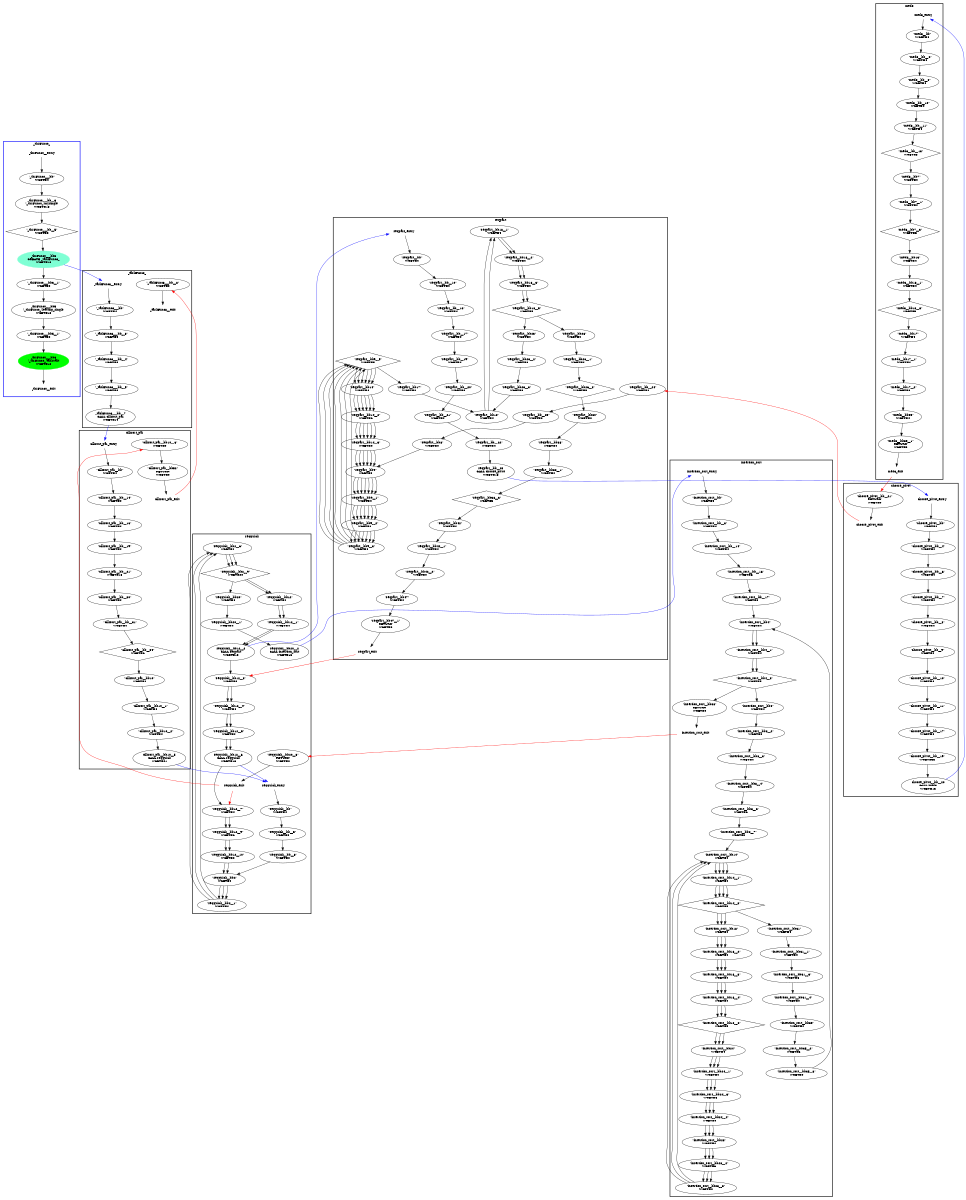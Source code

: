 digraph "CFG" {
fontsize=10;
orientation="portrait";
rankdir="TB";
size="10,8";
insertion_sort__bb4 [fontsize=10, label="\"insertion_sort__bb4\"\nWCET=4", width="0.01"];
insertion_sort_exit [color="white", fontsize=10, label="insertion_sort_exit", width="0.01"];
insertion_sort__bb__17 [fontsize=10, label="\"insertion_sort__bb__17\"\nWCET=0", width="0.01"];
insertion_sort__bb14 [fontsize=10, label="\"insertion_sort__bb14\"\nWCET=4", width="0.01"];
insertion_sort__bb [fontsize=10, label="\"insertion_sort__bb\"\nWCET=4", width="0.01"];
insertion_sort__bb14__3 [fontsize=10, label="\"insertion_sort__bb14__3\"\nWCET=5", shape=diamond, width="0.01"];
insertion_sort__bb31__1 [fontsize=10, label="\"insertion_sort__bb31__1\"\nWCET=4", width="0.01"];
insertion_sort__bb8__4 [fontsize=10, label="\"insertion_sort__bb8__4\"\nWCET=4", width="0.01"];
insertion_sort__bb31__3 [fontsize=10, label="\"insertion_sort__bb31__3\"\nWCET=6", width="0.01"];
insertion_sort_entry [color="white", fontsize=10, height="0.01", label="insertion_sort_entry", width="0.01"];
insertion_sort__bb28__3 [fontsize=10, label="\"insertion_sort__bb28__3\"\nWCET=0", width="0.01"];
insertion_sort__bb8__6 [fontsize=10, label="\"insertion_sort__bb8__6\"\nWCET=6", width="0.01"];
insertion_sort__bb8__2 [fontsize=10, label="\"insertion_sort__bb8__2\"\nWCET=4", width="0.01"];
insertion_sort__bb24__1 [fontsize=10, label="\"insertion_sort__bb24__1\"\nWCET=4", width="0.01"];
insertion_sort__bb24__3 [fontsize=10, label="\"insertion_sort__bb24__3\"\nWCET=6", width="0.01"];
insertion_sort__bb4__1 [fontsize=10, label="\"insertion_sort__bb4__1\"\nWCET=4", width="0.01"];
insertion_sort__bb18 [fontsize=10, label="\"insertion_sort__bb18\"\nWCET=4", width="0.01"];
insertion_sort__bb18__3 [fontsize=10, label="\"insertion_sort__bb18__3\"\nWCET=4", width="0.01"];
insertion_sort__bb28 [fontsize=10, label="\"insertion_sort__bb28\"\nWCET=4", width="0.01"];
insertion_sort__bb35 [fontsize=10, label="\"insertion_sort__bb35\"\nWCET=4", width="0.01"];
insertion_sort__bb8 [fontsize=10, label="\"insertion_sort__bb8\"\nWCET=4", width="0.01"];
insertion_sort__bb__8 [fontsize=10, label="\"insertion_sort__bb__8\"\nWCET=4", width="0.01"];
insertion_sort__bb31 [fontsize=10, label="\"insertion_sort__bb31\"\nWCET=4", width="0.01"];
insertion_sort__bb31__4 [fontsize=10, label="\"insertion_sort__bb31__4\"\nWCET=0", width="0.01"];
insertion_sort__bb24__4 [fontsize=10, label="\"insertion_sort__bb24__4\"\nWCET=0", width="0.01"];
insertion_sort__bb38 [fontsize=10, label="\"insertion_sort__bb38\"\nRETURN\nWCET=0", width="0.01"];
insertion_sort__bb8__7 [fontsize=10, label="\"insertion_sort__bb8__7\"\nWCET=0", width="0.01"];
insertion_sort__bb28__2 [fontsize=10, label="\"insertion_sort__bb28__2\"\nWCET=6", width="0.01"];
insertion_sort__bb24 [fontsize=10, label="\"insertion_sort__bb24\"\nWCET=4", width="0.01"];
insertion_sort__bb18__2 [fontsize=10, label="\"insertion_sort__bb18__2\"\nWCET=4", width="0.01"];
insertion_sort__bb4__3 [fontsize=10, label="\"insertion_sort__bb4__3\"\nWCET=5", shape=diamond, width="0.01"];
insertion_sort__bb35__2 [fontsize=10, label="\"insertion_sort__bb35__2\"\nWCET=6", width="0.01"];
insertion_sort__bb35__3 [fontsize=10, label="\"insertion_sort__bb35__3\"\nWCET=0", width="0.01"];
insertion_sort__bb14__1 [fontsize=10, label="\"insertion_sort__bb14__1\"\nWCET=4", width="0.01"];
insertion_sort__bb__16 [fontsize=10, label="\"insertion_sort__bb__16\"\nWCET=6", width="0.01"];
insertion_sort__bb18__6 [fontsize=10, label="\"insertion_sort__bb18__6\"\nWCET=5", shape=diamond, width="0.01"];
insertion_sort__bb18__4 [fontsize=10, label="\"insertion_sort__bb18__4\"\nWCET=4", width="0.01"];
insertion_sort__bb__14 [fontsize=10, label="\"insertion_sort__bb__14\"\nWCET=4", width="0.01"];
insertion_sort__bb8__3 [fontsize=10, label="\"insertion_sort__bb8__3\"\nWCET=4", width="0.01"];
med3__bb35__1 [fontsize=10, label="\"med3__bb35__1\"\nRETURN\nWCET=0", width="0.01"];
med3__bb__10 [fontsize=10, label="\"med3__bb__10\"\nWCET=4", width="0.01"];
med3__bb [fontsize=10, label="\"med3__bb\"\nWCET=4", width="0.01"];
med3__bb13__3 [fontsize=10, label="\"med3__bb13__3\"\nWCET=5", shape=diamond, width="0.01"];
med3__bb17__1 [fontsize=10, label="\"med3__bb17__1\"\nWCET=4", width="0.01"];
med3_entry [color="white", fontsize=10, height="0.01", label="med3_entry", width="0.01"];
med3__bb__6 [fontsize=10, label="\"med3__bb__6\"\nWCET=4", width="0.01"];
med3__bb17 [fontsize=10, label="\"med3__bb17\"\nWCET=4", width="0.01"];
med3__bb7__1 [fontsize=10, label="\"med3__bb7__1\"\nWCET=4", width="0.01"];
med3__bb13__1 [fontsize=10, label="\"med3__bb13__1\"\nWCET=4", width="0.01"];
med3_exit [color="white", fontsize=10, label="med3_exit", width="0.01"];
med3__bb__8 [fontsize=10, label="\"med3__bb__8\"\nWCET=4", width="0.01"];
med3__bb7 [fontsize=10, label="\"med3__bb7\"\nWCET=4", width="0.01"];
med3__bb7__3 [fontsize=10, label="\"med3__bb7__3\"\nWCET=5", shape=diamond, width="0.01"];
med3__bb17__2 [fontsize=10, label="\"med3__bb17__2\"\nWCET=0", width="0.01"];
med3__bb__11 [fontsize=10, label="\"med3__bb__11\"\nWCET=4", width="0.01"];
med3__bb__13 [fontsize=10, label="\"med3__bb__13\"\nWCET=5", shape=diamond, width="0.01"];
med3__bb35 [fontsize=10, label="\"med3__bb35\"\nWCET=4", width="0.01"];
med3__bb13 [fontsize=10, label="\"med3__bb13\"\nWCET=4", width="0.01"];
cilksort_par__bb__30 [fontsize=10, label="\"cilksort_par__bb__30\"\nWCET=4", width="0.01"];
cilksort_par__bb__19 [fontsize=10, label="\"cilksort_par__bb__19\"\nWCET=4", width="0.01"];
cilksort_par__bb10 [fontsize=10, label="\"cilksort_par__bb10\"\nWCET=4", width="0.01"];
cilksort_par__bb__16 [fontsize=10, label="\"cilksort_par__bb__16\"\nWCET=4", width="0.01"];
cilksort_par__bb10__1 [fontsize=10, label="\"cilksort_par__bb10__1\"\nWCET=4", width="0.01"];
cilksort_par__bb10__2 [fontsize=10, label="\"cilksort_par__bb10__2\"\nWCET=4", width="0.01"];
cilksort_par__bb10__6 [fontsize=10, label="\"cilksort_par__bb10__6\"\nWCET=0", width="0.01"];
cilksort_par__bb52 [fontsize=10, label="\"cilksort_par__bb52\"\nRETURN\nWCET=0", width="0.01"];
cilksort_par__bb10__5 [fontsize=10, label="cilksort_par__bb10__5\nCALL seqquick\nWCET=21", width="0.01"];
cilksort_par_exit [color="white", fontsize=10, label="cilksort_par_exit", width="0.01"];
cilksort_par__bb__14 [fontsize=10, label="\"cilksort_par__bb__14\"\nWCET=4", width="0.01"];
cilksort_par__bb__21 [fontsize=10, label="\"cilksort_par__bb__21\"\nWCET=16", width="0.01"];
cilksort_par__bb__34 [fontsize=10, label="\"cilksort_par__bb__34\"\nWCET=6", shape=diamond, width="0.01"];
cilksort_par_entry [color="white", fontsize=10, height="0.01", label="cilksort_par_entry", width="0.01"];
cilksort_par__bb [fontsize=10, label="\"cilksort_par__bb\"\nWCET=4", width="0.01"];
cilksort_par__bb__31 [fontsize=10, label="\"cilksort_par__bb__31\"\nWCET=4", width="0.01"];
_thrFunc0___bb3__1 [fontsize=10, label="\"_thrFunc0___bb3__1\"\nWCET=0", width="0.01"];
_thrFunc0___bb5 [fontsize=10, label="_thrFunc0___bb5\n(_thrFunc0_)leaving_single\nWCET=13", width="0.01"];
_thrFunc0__entry [color="white", fontsize=10, height="0.01", label="_thrFunc0__entry", width="0.01"];
_thrFunc0___bb6 [color=green, fontsize=10, label="_thrFunc0___bb6\n(_thrFunc0_)taskwait\nWCET=13", style=filled, width="0.01"];
_thrFunc0___bb5__1 [fontsize=10, label="\"_thrFunc0___bb5__1\"\nWCET=0", width="0.01"];
_thrFunc0___bb [fontsize=10, label="\"_thrFunc0___bb\"\nWCET=4", width="0.01"];
_thrFunc0___bb__3 [fontsize=10, label="_thrFunc0___bb__3\n(_thrFunc0_)mysingle\nWCET=13", width="0.01"];
_thrFunc0___bb__5 [fontsize=10, label="\"_thrFunc0___bb__5\"\nWCET=5", shape=diamond, width="0.01"];
_thrFunc0___bb3 [color=aquamarine, fontsize=10, label="_thrFunc0___bb3\nCREATE _taskFunc8_\nWCET=13", style=filled, width="0.01"];
_thrFunc0__exit [color="white", fontsize=10, label="_thrFunc0__exit", width="0.01"];
seqquick__bb2__6 [fontsize=10, label="\"seqquick__bb2__6\"\nWCET=4", width="0.01"];
seqquick__bb12__1 [fontsize=10, label="\"seqquick__bb12__1\"\nWCET=4", width="0.01"];
seqquick__bb12__6 [fontsize=10, label="seqquick__bb12__6\nCALL seqquick\nWCET=13", width="0.01"];
seqquick__bb [fontsize=10, label="\"seqquick__bb\"\nWCET=4", width="0.01"];
seqquick__bb__8 [fontsize=10, label="\"seqquick__bb__8\"\nWCET=0", width="0.01"];
seqquick__bb2__1 [fontsize=10, label="\"seqquick__bb2__1\"\nWCET=4", width="0.01"];
seqquick__bb20 [fontsize=10, label="\"seqquick__bb20\"\nWCET=4", width="0.01"];
seqquick__bb12__4 [fontsize=10, label="\"seqquick__bb12__4\"\nWCET=4", width="0.01"];
seqquick_entry [color="white", fontsize=10, height="0.01", label="seqquick_entry", width="0.01"];
seqquick__bb12__3 [fontsize=10, label="\"seqquick__bb12__3\"\nWCET=4", width="0.01"];
seqquick__bb12__5 [fontsize=10, label="\"seqquick__bb12__5\"\nWCET=4", width="0.01"];
seqquick__bb20__2 [fontsize=10, label="seqquick__bb20__2\nCALL insertion_sort\nWCET=13", width="0.01"];
seqquick__bb20__3 [fontsize=10, label="\"seqquick__bb20__3\"\nRETURN\nWCET=0", width="0.01"];
seqquick__bb12__7 [fontsize=10, label="\"seqquick__bb12__7\"\nWCET=4", width="0.01"];
seqquick__bb2__9 [fontsize=10, label="\"seqquick__bb2__9\"\nWCET=20", shape=diamond, width="0.01"];
seqquick__bb20__1 [fontsize=10, label="\"seqquick__bb20__1\"\nWCET=4", width="0.01"];
seqquick__bb12__10 [fontsize=10, label="\"seqquick__bb12__10\"\nWCET=0", width="0.01"];
seqquick__bb2 [fontsize=10, label="\"seqquick__bb2\"\nWCET=4", width="0.01"];
seqquick__bb12__9 [fontsize=10, label="\"seqquick__bb12__9\"\nWCET=6", width="0.01"];
seqquick_exit [color="white", fontsize=10, label="seqquick_exit", width="0.01"];
seqquick__bb__5 [fontsize=10, label="\"seqquick__bb__5\"\nWCET=4", width="0.01"];
seqquick__bb12__2 [fontsize=10, label="seqquick__bb12__2\nCALL seqpart\nWCET=13", width="0.01"];
seqquick__bb12 [fontsize=10, label="\"seqquick__bb12\"\nWCET=4", width="0.01"];
_taskFunc8___bb__7 [fontsize=10, label="_taskFunc8___bb__7\nCALL cilksort_par\nWCET=14", width="0.01"];
_taskFunc8__exit [color="white", fontsize=10, label="_taskFunc8__exit", width="0.01"];
_taskFunc8___bb__5 [fontsize=10, label="\"_taskFunc8___bb__5\"\nWCET=4", width="0.01"];
_taskFunc8___bb__3 [fontsize=10, label="\"_taskFunc8___bb__3\"\nWCET=4", width="0.01"];
_taskFunc8__entry [color="white", fontsize=10, height="0.01", label="_taskFunc8__entry", width="0.01"];
_taskFunc8___bb__4 [fontsize=10, label="\"_taskFunc8___bb__4\"\nWCET=4", width="0.01"];
_taskFunc8___bb [fontsize=10, label="\"_taskFunc8___bb\"\nWCET=4", width="0.01"];
_taskFunc8___bb__8 [fontsize=10, label="\"_taskFunc8___bb__8\"\nWCET=0", width="0.01"];
seqpart__bb18__1 [fontsize=10, label="\"seqpart__bb18__1\"\nWCET=4", width="0.01"];
seqpart__bb18 [fontsize=10, label="\"seqpart__bb18\"\nWCET=4", width="0.01"];
seqpart__bb__19 [fontsize=10, label="\"seqpart__bb__19\"\nWCET=4", width="0.01"];
seqpart__bb23 [fontsize=10, label="\"seqpart__bb23\"\nWCET=4", width="0.01"];
seqpart__bb__24 [fontsize=10, label="\"seqpart__bb__24\"\nWCET=4", width="0.01"];
seqpart__bb9 [fontsize=10, label="\"seqpart__bb9\"\nWCET=4", width="0.01"];
seqpart__bb30 [fontsize=10, label="\"seqpart__bb30\"\nWCET=0", width="0.01"];
seqpart__bb18__2 [fontsize=10, label="\"seqpart__bb18__2\"\nWCET=4", width="0.01"];
seqpart__bb23__2 [fontsize=10, label="\"seqpart__bb23__2\"\nWCET=6", width="0.01"];
seqpart__bb14__3 [fontsize=10, label="\"seqpart__bb14__3\"\nWCET=0", width="0.01"];
seqpart__bb47__1 [fontsize=10, label="\"seqpart__bb47__1\"\nRETURN\nWCET=0", width="0.01"];
seqpart__bb__22 [fontsize=10, label="\"seqpart__bb__22\"\nWCET=4", width="0.01"];
seqpart__bb17 [fontsize=10, label="\"seqpart__bb17\"\nWCET=0", width="0.01"];
seqpart__bb42__2 [fontsize=10, label="\"seqpart__bb42__2\"\nWCET=0", width="0.01"];
seqpart__bb42 [fontsize=10, label="\"seqpart__bb42\"\nWCET=4", width="0.01"];
seqpart__bb__10 [fontsize=10, label="\"seqpart__bb__10\"\nWCET=4", width="0.01"];
seqpart__bb9__3 [fontsize=10, label="\"seqpart__bb9__3\"\nWCET=4", width="0.01"];
seqpart__bb__16 [fontsize=10, label="\"seqpart__bb__16\"\nWCET=4", width="0.01"];
seqpart__bb8 [fontsize=10, label="\"seqpart__bb8\"\nWCET=0", width="0.01"];
seqpart__bb38__1 [fontsize=10, label="\"seqpart__bb38__1\"\nWCET=4", width="0.01"];
seqpart__bb26__3 [fontsize=10, label="\"seqpart__bb26__3\"\nWCET=5", shape=diamond, width="0.01"];
seqpart__bb38__3 [fontsize=10, label="\"seqpart__bb38__3\"\nWCET=5", shape=diamond, width="0.01"];
seqpart__bb26 [fontsize=10, label="\"seqpart__bb26\"\nWCET=4", width="0.01"];
seqpart__bb18__5 [fontsize=10, label="\"seqpart__bb18__5\"\nWCET=5", shape=diamond, width="0.01"];
seqpart__bb18__3 [fontsize=10, label="\"seqpart__bb18__3\"\nWCET=4", width="0.01"];
seqpart__bb9__1 [fontsize=10, label="\"seqpart__bb9__1\"\nWCET=4", width="0.01"];
seqpart__bb__21 [fontsize=10, label="\"seqpart__bb__21\"\nWCET=4", width="0.01"];
seqpart__bb__23 [fontsize=10, label="seqpart__bb__23\nCALL choose_pivot\nWCET=13", width="0.01"];
seqpart__bb47 [fontsize=10, label="\"seqpart__bb47\"\nWCET=4", width="0.01"];
seqpart__bb14__2 [fontsize=10, label="\"seqpart__bb14__2\"\nWCET=6", width="0.01"];
seqpart_exit [color="white", fontsize=10, label="seqpart_exit", width="0.01"];
seqpart_entry [color="white", fontsize=10, height="0.01", label="seqpart_entry", width="0.01"];
seqpart__bb__25 [fontsize=10, label="\"seqpart__bb__25\"\nWCET=0", width="0.01"];
seqpart__bb23__3 [fontsize=10, label="\"seqpart__bb23__3\"\nWCET=0", width="0.01"];
seqpart__bb__20 [fontsize=10, label="\"seqpart__bb__20\"\nWCET=4", width="0.01"];
seqpart__bb9__2 [fontsize=10, label="\"seqpart__bb9__2\"\nWCET=4", width="0.01"];
seqpart__bb9__5 [fontsize=10, label="\"seqpart__bb9__5\"\nWCET=5", shape=diamond, width="0.01"];
seqpart__bb42__1 [fontsize=10, label="\"seqpart__bb42__1\"\nWCET=4", width="0.01"];
seqpart__bb38 [fontsize=10, label="\"seqpart__bb38\"\nWCET=4", width="0.01"];
seqpart__bb26__1 [fontsize=10, label="\"seqpart__bb26__1\"\nWCET=4", width="0.01"];
seqpart__bb__17 [fontsize=10, label="\"seqpart__bb__17\"\nWCET=4", width="0.01"];
seqpart__bb [fontsize=10, label="\"seqpart__bb\"\nWCET=4", width="0.01"];
seqpart__bb14 [fontsize=10, label="\"seqpart__bb14\"\nWCET=4", width="0.01"];
choose_pivot_entry [color="white", fontsize=10, height="0.01", label="choose_pivot_entry", width="0.01"];
choose_pivot__bb__4 [fontsize=10, label="\"choose_pivot__bb__4\"\nWCET=4", width="0.01"];
choose_pivot__bb__8 [fontsize=10, label="\"choose_pivot__bb__8\"\nWCET=4", width="0.01"];
choose_pivot__bb__7 [fontsize=10, label="\"choose_pivot__bb__7\"\nWCET=4", width="0.01"];
choose_pivot__bb__11 [fontsize=10, label="\"choose_pivot__bb__11\"\nWCET=4", width="0.01"];
choose_pivot__bb__10 [fontsize=10, label="\"choose_pivot__bb__10\"\nWCET=4", width="0.01"];
choose_pivot__bb [fontsize=10, label="\"choose_pivot__bb\"\nWCET=4", width="0.01"];
choose_pivot__bb__21 [fontsize=10, label="\"choose_pivot__bb__21\"\nRETURN\nWCET=0", width="0.01"];
choose_pivot__bb__20 [fontsize=10, label="choose_pivot__bb__20\nCALL med3\nWCET=13", width="0.01"];
choose_pivot__bb__9 [fontsize=10, label="\"choose_pivot__bb__9\"\nWCET=4", width="0.01"];
choose_pivot__bb__17 [fontsize=10, label="\"choose_pivot__bb__17\"\nWCET=4", width="0.01"];
choose_pivot__bb__6 [fontsize=10, label="\"choose_pivot__bb__6\"\nWCET=4", width="0.01"];
choose_pivot__bb__19 [fontsize=10, label="\"choose_pivot__bb__19\"\nWCET=36", width="0.01"];
choose_pivot_exit [color="white", fontsize=10, label="choose_pivot_exit", width="0.01"];
insertion_sort__bb4 -> insertion_sort__bb4__1  [key=0];
insertion_sort__bb4 -> insertion_sort__bb4__1  [key=1];
insertion_sort_exit -> seqquick__bb20__3  [color=red, key=0];
insertion_sort__bb__17 -> insertion_sort__bb4  [key=0];
insertion_sort__bb14 -> insertion_sort__bb14__1  [key=0];
insertion_sort__bb14 -> insertion_sort__bb14__1  [key=1];
insertion_sort__bb14 -> insertion_sort__bb14__1  [key=2];
insertion_sort__bb14 -> insertion_sort__bb14__1  [key=3];
insertion_sort__bb -> insertion_sort__bb__8  [key=0];
insertion_sort__bb14__3 -> insertion_sort__bb18  [key=0];
insertion_sort__bb14__3 -> insertion_sort__bb18  [key=1];
insertion_sort__bb14__3 -> insertion_sort__bb18  [key=2];
insertion_sort__bb14__3 -> insertion_sort__bb31  [key=0];
insertion_sort__bb31__1 -> insertion_sort__bb31__3  [key=0];
insertion_sort__bb8__4 -> insertion_sort__bb8__6  [key=0];
insertion_sort__bb31__3 -> insertion_sort__bb31__4  [key=0];
insertion_sort_entry -> insertion_sort__bb  [key=0];
insertion_sort__bb28__3 -> insertion_sort__bb14  [key=0];
insertion_sort__bb28__3 -> insertion_sort__bb14  [key=1];
insertion_sort__bb28__3 -> insertion_sort__bb14  [key=2];
insertion_sort__bb8__6 -> insertion_sort__bb8__7  [key=0];
insertion_sort__bb8__2 -> insertion_sort__bb8__3  [key=0];
insertion_sort__bb24__1 -> insertion_sort__bb24__3  [key=0];
insertion_sort__bb24__1 -> insertion_sort__bb24__3  [key=1];
insertion_sort__bb24__1 -> insertion_sort__bb24__3  [key=2];
insertion_sort__bb24__3 -> insertion_sort__bb24__4  [key=0];
insertion_sort__bb24__3 -> insertion_sort__bb24__4  [key=1];
insertion_sort__bb24__3 -> insertion_sort__bb24__4  [key=2];
insertion_sort__bb4__1 -> insertion_sort__bb4__3  [key=0];
insertion_sort__bb4__1 -> insertion_sort__bb4__3  [key=1];
insertion_sort__bb18 -> insertion_sort__bb18__2  [key=0];
insertion_sort__bb18 -> insertion_sort__bb18__2  [key=1];
insertion_sort__bb18 -> insertion_sort__bb18__2  [key=2];
insertion_sort__bb18__3 -> insertion_sort__bb18__4  [key=0];
insertion_sort__bb18__3 -> insertion_sort__bb18__4  [key=1];
insertion_sort__bb18__3 -> insertion_sort__bb18__4  [key=2];
insertion_sort__bb28 -> insertion_sort__bb28__2  [key=0];
insertion_sort__bb28 -> insertion_sort__bb28__2  [key=1];
insertion_sort__bb28 -> insertion_sort__bb28__2  [key=2];
insertion_sort__bb35 -> insertion_sort__bb35__2  [key=0];
insertion_sort__bb8 -> insertion_sort__bb8__2  [key=0];
insertion_sort__bb__8 -> insertion_sort__bb__14  [key=0];
insertion_sort__bb31 -> insertion_sort__bb31__1  [key=0];
insertion_sort__bb31__4 -> insertion_sort__bb35  [key=0];
insertion_sort__bb24__4 -> insertion_sort__bb28  [key=0];
insertion_sort__bb24__4 -> insertion_sort__bb28  [key=1];
insertion_sort__bb24__4 -> insertion_sort__bb28  [key=2];
insertion_sort__bb38 -> insertion_sort_exit  [key=0];
insertion_sort__bb8__7 -> insertion_sort__bb14  [key=0];
insertion_sort__bb28__2 -> insertion_sort__bb28__3  [key=0];
insertion_sort__bb28__2 -> insertion_sort__bb28__3  [key=1];
insertion_sort__bb28__2 -> insertion_sort__bb28__3  [key=2];
insertion_sort__bb24 -> insertion_sort__bb24__1  [key=0];
insertion_sort__bb24 -> insertion_sort__bb24__1  [key=1];
insertion_sort__bb24 -> insertion_sort__bb24__1  [key=2];
insertion_sort__bb18__2 -> insertion_sort__bb18__3  [key=0];
insertion_sort__bb18__2 -> insertion_sort__bb18__3  [key=1];
insertion_sort__bb18__2 -> insertion_sort__bb18__3  [key=2];
insertion_sort__bb4__3 -> insertion_sort__bb8  [key=0];
insertion_sort__bb4__3 -> insertion_sort__bb38  [key=0];
insertion_sort__bb35__2 -> insertion_sort__bb35__3  [key=0];
insertion_sort__bb35__3 -> insertion_sort__bb4  [key=0];
insertion_sort__bb14__1 -> insertion_sort__bb14__3  [key=0];
insertion_sort__bb14__1 -> insertion_sort__bb14__3  [key=1];
insertion_sort__bb14__1 -> insertion_sort__bb14__3  [key=2];
insertion_sort__bb14__1 -> insertion_sort__bb14__3  [key=3];
insertion_sort__bb__16 -> insertion_sort__bb__17  [key=0];
insertion_sort__bb18__6 -> insertion_sort__bb24  [key=0];
insertion_sort__bb18__6 -> insertion_sort__bb24  [key=1];
insertion_sort__bb18__6 -> insertion_sort__bb24  [key=2];
insertion_sort__bb18__4 -> insertion_sort__bb18__6  [key=0];
insertion_sort__bb18__4 -> insertion_sort__bb18__6  [key=1];
insertion_sort__bb18__4 -> insertion_sort__bb18__6  [key=2];
insertion_sort__bb__14 -> insertion_sort__bb__16  [key=0];
insertion_sort__bb8__3 -> insertion_sort__bb8__4  [key=0];
med3__bb35__1 -> med3_exit  [key=0];
med3__bb__10 -> med3__bb__11  [key=0];
med3__bb -> med3__bb__6  [key=0];
med3__bb13__3 -> med3__bb17  [key=0];
med3__bb17__1 -> med3__bb17__2  [key=0];
med3_entry -> med3__bb  [key=0];
med3__bb__6 -> med3__bb__8  [key=0];
med3__bb17 -> med3__bb17__1  [key=0];
med3__bb7__1 -> med3__bb7__3  [key=0];
med3__bb13__1 -> med3__bb13__3  [key=0];
med3_exit -> choose_pivot__bb__21  [color=red, key=0];
med3__bb__8 -> med3__bb__10  [key=0];
med3__bb7 -> med3__bb7__1  [key=0];
med3__bb7__3 -> med3__bb13  [key=0];
med3__bb17__2 -> med3__bb35  [key=0];
med3__bb__11 -> med3__bb__13  [key=0];
med3__bb__13 -> med3__bb7  [key=0];
med3__bb35 -> med3__bb35__1  [key=0];
med3__bb13 -> med3__bb13__1  [key=0];
cilksort_par__bb__30 -> cilksort_par__bb__31  [key=0];
cilksort_par__bb__19 -> cilksort_par__bb__21  [key=0];
cilksort_par__bb10 -> cilksort_par__bb10__1  [key=0];
cilksort_par__bb__16 -> cilksort_par__bb__19  [key=0];
cilksort_par__bb10__1 -> cilksort_par__bb10__2  [key=0];
cilksort_par__bb10__2 -> cilksort_par__bb10__5  [key=0];
cilksort_par__bb10__6 -> cilksort_par__bb52  [key=0];
cilksort_par__bb52 -> cilksort_par_exit  [key=0];
cilksort_par__bb10__5 -> seqquick_entry  [color=blue, key=0];
cilksort_par_exit -> _taskFunc8___bb__8  [color=red, key=0];
cilksort_par__bb__14 -> cilksort_par__bb__16  [key=0];
cilksort_par__bb__21 -> cilksort_par__bb__30  [key=0];
cilksort_par__bb__34 -> cilksort_par__bb10  [key=0];
cilksort_par_entry -> cilksort_par__bb  [key=0];
cilksort_par__bb -> cilksort_par__bb__14  [key=0];
cilksort_par__bb__31 -> cilksort_par__bb__34  [key=0];
_thrFunc0___bb3__1 -> _thrFunc0___bb5  [key=0];
_thrFunc0___bb5 -> _thrFunc0___bb5__1  [key=0];
_thrFunc0__entry -> _thrFunc0___bb  [key=0];
_thrFunc0___bb6 -> _thrFunc0__exit  [key=0];
_thrFunc0___bb5__1 -> _thrFunc0___bb6  [key=0];
_thrFunc0___bb -> _thrFunc0___bb__3  [key=0];
_thrFunc0___bb__3 -> _thrFunc0___bb__5  [key=0];
_thrFunc0___bb__5 -> _thrFunc0___bb3  [key=0];
_thrFunc0___bb3 -> _thrFunc0___bb3__1  [key=0];
_thrFunc0___bb3 -> _taskFunc8__entry  [color=blue, key=0];
seqquick__bb2__6 -> seqquick__bb2__9  [key=0];
seqquick__bb2__6 -> seqquick__bb2__9  [key=1];
seqquick__bb2__6 -> seqquick__bb2__9  [key=2];
seqquick__bb12__1 -> seqquick__bb12__2  [key=0];
seqquick__bb12__1 -> seqquick__bb12__2  [key=1];
seqquick__bb12__6 -> seqquick__bb12__7  [key=0];
seqquick__bb12__6 -> seqquick_entry  [color=blue, key=0];
seqquick__bb -> seqquick__bb__5  [key=0];
seqquick__bb__8 -> seqquick__bb2  [key=0];
seqquick__bb2__1 -> seqquick__bb2__6  [key=0];
seqquick__bb2__1 -> seqquick__bb2__6  [key=1];
seqquick__bb2__1 -> seqquick__bb2__6  [key=2];
seqquick__bb20 -> seqquick__bb20__1  [key=0];
seqquick__bb12__4 -> seqquick__bb12__5  [key=0];
seqquick__bb12__4 -> seqquick__bb12__5  [key=1];
seqquick_entry -> seqquick__bb  [key=0];
seqquick__bb12__3 -> seqquick__bb12__4  [key=0];
seqquick__bb12__3 -> seqquick__bb12__4  [key=1];
seqquick__bb12__5 -> seqquick__bb12__6  [key=0];
seqquick__bb12__5 -> seqquick__bb12__6  [key=1];
seqquick__bb20__2 -> insertion_sort_entry  [color=blue, key=0];
seqquick__bb20__3 -> seqquick_exit  [key=0];
seqquick__bb12__7 -> seqquick__bb12__9  [key=0];
seqquick__bb12__7 -> seqquick__bb12__9  [key=1];
seqquick__bb2__9 -> seqquick__bb12  [key=0];
seqquick__bb2__9 -> seqquick__bb12  [key=1];
seqquick__bb2__9 -> seqquick__bb20  [key=0];
seqquick__bb20__1 -> seqquick__bb20__2  [key=0];
seqquick__bb12__10 -> seqquick__bb2  [key=0];
seqquick__bb12__10 -> seqquick__bb2  [key=1];
seqquick__bb2 -> seqquick__bb2__1  [key=0];
seqquick__bb2 -> seqquick__bb2__1  [key=1];
seqquick__bb2 -> seqquick__bb2__1  [key=2];
seqquick__bb12__9 -> seqquick__bb12__10  [key=0];
seqquick__bb12__9 -> seqquick__bb12__10  [key=1];
seqquick_exit -> cilksort_par__bb10__6  [color=red, key=0];
seqquick_exit -> seqquick__bb12__7  [color=red, key=0];
seqquick__bb__5 -> seqquick__bb__8  [key=0];
seqquick__bb12__2 -> seqquick__bb12__3  [key=0];
seqquick__bb12__2 -> seqpart_entry  [color=blue, key=0];
seqquick__bb12 -> seqquick__bb12__1  [key=0];
seqquick__bb12 -> seqquick__bb12__1  [key=1];
_taskFunc8___bb__7 -> cilksort_par_entry  [color=blue, key=0];
_taskFunc8___bb__5 -> _taskFunc8___bb__7  [key=0];
_taskFunc8___bb__3 -> _taskFunc8___bb__4  [key=0];
_taskFunc8__entry -> _taskFunc8___bb  [key=0];
_taskFunc8___bb__4 -> _taskFunc8___bb__5  [key=0];
_taskFunc8___bb -> _taskFunc8___bb__3  [key=0];
_taskFunc8___bb__8 -> _taskFunc8__exit  [key=0];
seqpart__bb18__1 -> seqpart__bb18__2  [key=0];
seqpart__bb18__1 -> seqpart__bb18__2  [key=1];
seqpart__bb18 -> seqpart__bb18__1  [key=0];
seqpart__bb18 -> seqpart__bb18__1  [key=1];
seqpart__bb__19 -> seqpart__bb__20  [key=0];
seqpart__bb23 -> seqpart__bb23__2  [key=0];
seqpart__bb__24 -> seqpart__bb__25  [key=0];
seqpart__bb9 -> seqpart__bb9__1  [key=0];
seqpart__bb9 -> seqpart__bb9__1  [key=1];
seqpart__bb9 -> seqpart__bb9__1  [key=2];
seqpart__bb9 -> seqpart__bb9__1  [key=3];
seqpart__bb9 -> seqpart__bb9__1  [key=4];
seqpart__bb9 -> seqpart__bb9__1  [key=5];
seqpart__bb9 -> seqpart__bb9__1  [key=6];
seqpart__bb30 -> seqpart__bb38  [key=0];
seqpart__bb18__2 -> seqpart__bb18__3  [key=0];
seqpart__bb18__2 -> seqpart__bb18__3  [key=1];
seqpart__bb23__2 -> seqpart__bb23__3  [key=0];
seqpart__bb14__3 -> seqpart__bb9  [key=0];
seqpart__bb14__3 -> seqpart__bb9  [key=1];
seqpart__bb14__3 -> seqpart__bb9  [key=2];
seqpart__bb14__3 -> seqpart__bb9  [key=3];
seqpart__bb14__3 -> seqpart__bb9  [key=4];
seqpart__bb14__3 -> seqpart__bb9  [key=5];
seqpart__bb47__1 -> seqpart_exit  [key=0];
seqpart__bb__22 -> seqpart__bb__23  [key=0];
seqpart__bb17 -> seqpart__bb18  [key=0];
seqpart__bb42__2 -> seqpart__bb47  [key=0];
seqpart__bb42 -> seqpart__bb42__1  [key=0];
seqpart__bb__10 -> seqpart__bb__16  [key=0];
seqpart__bb9__3 -> seqpart__bb9__5  [key=0];
seqpart__bb9__3 -> seqpart__bb9__5  [key=1];
seqpart__bb9__3 -> seqpart__bb9__5  [key=2];
seqpart__bb9__3 -> seqpart__bb9__5  [key=3];
seqpart__bb9__3 -> seqpart__bb9__5  [key=4];
seqpart__bb9__3 -> seqpart__bb9__5  [key=5];
seqpart__bb9__3 -> seqpart__bb9__5  [key=6];
seqpart__bb__16 -> seqpart__bb__17  [key=0];
seqpart__bb8 -> seqpart__bb9  [key=0];
seqpart__bb38__1 -> seqpart__bb38__3  [key=0];
seqpart__bb26__3 -> seqpart__bb30  [key=0];
seqpart__bb38__3 -> seqpart__bb42  [key=0];
seqpart__bb26 -> seqpart__bb26__1  [key=0];
seqpart__bb18__5 -> seqpart__bb23  [key=0];
seqpart__bb18__5 -> seqpart__bb26  [key=0];
seqpart__bb18__3 -> seqpart__bb18__5  [key=0];
seqpart__bb18__3 -> seqpart__bb18__5  [key=1];
seqpart__bb9__1 -> seqpart__bb9__2  [key=0];
seqpart__bb9__1 -> seqpart__bb9__2  [key=1];
seqpart__bb9__1 -> seqpart__bb9__2  [key=2];
seqpart__bb9__1 -> seqpart__bb9__2  [key=3];
seqpart__bb9__1 -> seqpart__bb9__2  [key=4];
seqpart__bb9__1 -> seqpart__bb9__2  [key=5];
seqpart__bb9__1 -> seqpart__bb9__2  [key=6];
seqpart__bb__21 -> seqpart__bb__22  [key=0];
seqpart__bb__23 -> choose_pivot_entry  [color=blue, key=0];
seqpart__bb47 -> seqpart__bb47__1  [key=0];
seqpart__bb14__2 -> seqpart__bb14__3  [key=0];
seqpart__bb14__2 -> seqpart__bb14__3  [key=1];
seqpart__bb14__2 -> seqpart__bb14__3  [key=2];
seqpart__bb14__2 -> seqpart__bb14__3  [key=3];
seqpart__bb14__2 -> seqpart__bb14__3  [key=4];
seqpart__bb14__2 -> seqpart__bb14__3  [key=5];
seqpart_exit -> seqquick__bb12__3  [color=red, key=0];
seqpart_entry -> seqpart__bb  [key=0];
seqpart__bb__25 -> seqpart__bb8  [key=0];
seqpart__bb23__3 -> seqpart__bb18  [key=0];
seqpart__bb__20 -> seqpart__bb__21  [key=0];
seqpart__bb9__2 -> seqpart__bb9__3  [key=0];
seqpart__bb9__2 -> seqpart__bb9__3  [key=1];
seqpart__bb9__2 -> seqpart__bb9__3  [key=2];
seqpart__bb9__2 -> seqpart__bb9__3  [key=3];
seqpart__bb9__2 -> seqpart__bb9__3  [key=4];
seqpart__bb9__2 -> seqpart__bb9__3  [key=5];
seqpart__bb9__2 -> seqpart__bb9__3  [key=6];
seqpart__bb9__5 -> seqpart__bb14  [key=0];
seqpart__bb9__5 -> seqpart__bb14  [key=1];
seqpart__bb9__5 -> seqpart__bb14  [key=2];
seqpart__bb9__5 -> seqpart__bb14  [key=3];
seqpart__bb9__5 -> seqpart__bb14  [key=4];
seqpart__bb9__5 -> seqpart__bb14  [key=5];
seqpart__bb9__5 -> seqpart__bb17  [key=0];
seqpart__bb42__1 -> seqpart__bb42__2  [key=0];
seqpart__bb38 -> seqpart__bb38__1  [key=0];
seqpart__bb26__1 -> seqpart__bb26__3  [key=0];
seqpart__bb__17 -> seqpart__bb__19  [key=0];
seqpart__bb -> seqpart__bb__10  [key=0];
seqpart__bb14 -> seqpart__bb14__2  [key=0];
seqpart__bb14 -> seqpart__bb14__2  [key=1];
seqpart__bb14 -> seqpart__bb14__2  [key=2];
seqpart__bb14 -> seqpart__bb14__2  [key=3];
seqpart__bb14 -> seqpart__bb14__2  [key=4];
seqpart__bb14 -> seqpart__bb14__2  [key=5];
choose_pivot_entry -> choose_pivot__bb  [key=0];
choose_pivot__bb__4 -> choose_pivot__bb__6  [key=0];
choose_pivot__bb__8 -> choose_pivot__bb__9  [key=0];
choose_pivot__bb__7 -> choose_pivot__bb__8  [key=0];
choose_pivot__bb__11 -> choose_pivot__bb__17  [key=0];
choose_pivot__bb__10 -> choose_pivot__bb__11  [key=0];
choose_pivot__bb -> choose_pivot__bb__4  [key=0];
choose_pivot__bb__21 -> choose_pivot_exit  [key=0];
choose_pivot__bb__20 -> med3_entry  [color=blue, key=0];
choose_pivot__bb__9 -> choose_pivot__bb__10  [key=0];
choose_pivot__bb__17 -> choose_pivot__bb__19  [key=0];
choose_pivot__bb__6 -> choose_pivot__bb__7  [key=0];
choose_pivot__bb__19 -> choose_pivot__bb__20  [key=0];
choose_pivot_exit -> seqpart__bb__24  [color=red, key=0];
subgraph "cluster__thrFunc0_" {
label=_thrFunc0_
style="bold"
color="blue"
"_thrFunc0___bb"
"_thrFunc0___bb__3"
"_thrFunc0___bb__5"
"_thrFunc0___bb3"
"_thrFunc0___bb3__1"
"_thrFunc0___bb5"
"_thrFunc0___bb5__1"
"_thrFunc0___bb6"

"_thrFunc0__entry"
"_thrFunc0__exit"
}
subgraph "cluster__taskFunc8_" {
label=_taskFunc8_
style="bold"
"_taskFunc8___bb"
"_taskFunc8___bb__3"
"_taskFunc8___bb__4"
"_taskFunc8___bb__5"
"_taskFunc8___bb__7"
"_taskFunc8___bb__8"

"_taskFunc8__entry"
"_taskFunc8__exit"
}
subgraph "cluster_cilksort_par" {
label=cilksort_par
style="bold"
"cilksort_par__bb"
"cilksort_par__bb__14"
"cilksort_par__bb__16"
"cilksort_par__bb__19"
"cilksort_par__bb__21"
"cilksort_par__bb__30"
"cilksort_par__bb__31"
"cilksort_par__bb__34"
"cilksort_par__bb10"
"cilksort_par__bb10__1"
"cilksort_par__bb10__2"
"cilksort_par__bb10__5"
"cilksort_par__bb10__6"






































"cilksort_par__bb52"
"cilksort_par_entry"
"cilksort_par_exit"
}
subgraph "cluster__taskFunc2_" {
label=_taskFunc2_
style="bold"






















}
subgraph "cluster__taskFunc6_" {
label=_taskFunc6_
style="bold"





























}
subgraph "cluster_cilkmerge_par" {
label=cilkmerge_par
style="bold"






































































}
subgraph "cluster_seqmerge" {
label=seqmerge
style="bold"



















































































































}
subgraph "cluster_binsplit" {
label=binsplit
style="bold"




































}
subgraph "cluster__taskFunc0_" {
label=_taskFunc0_
style="bold"






























}
subgraph "cluster__taskFunc1_" {
label=_taskFunc1_
style="bold"


































}
subgraph "cluster__taskFunc5_" {
label=_taskFunc5_
style="bold"


























}
subgraph "cluster__taskFunc4_" {
label=_taskFunc4_
style="bold"






















}
subgraph "cluster__taskFunc3_" {
label=_taskFunc3_
style="bold"






















}
subgraph "cluster__taskFunc7_" {
label=_taskFunc7_
style="bold"



































}
subgraph "cluster_seqquick" {
label=seqquick
style="bold"
"seqquick__bb"
"seqquick__bb__5"
"seqquick__bb__8"
"seqquick__bb2"
"seqquick__bb2__1"
"seqquick__bb2__6"
"seqquick__bb2__9"
"seqquick__bb12"
"seqquick__bb12__1"
"seqquick__bb12__2"
"seqquick__bb12__3"
"seqquick__bb12__4"
"seqquick__bb12__5"
"seqquick__bb12__6"
"seqquick__bb12__7"
"seqquick__bb12__9"
"seqquick__bb12__10"
"seqquick__bb20"
"seqquick__bb20__1"
"seqquick__bb20__2"
"seqquick__bb20__3"
"seqquick_entry"
"seqquick_exit"
}
subgraph "cluster_seqpart" {
label=seqpart
style="bold"
"seqpart__bb"
"seqpart__bb__10"
"seqpart__bb__16"
"seqpart__bb__17"
"seqpart__bb__19"
"seqpart__bb__20"
"seqpart__bb__21"
"seqpart__bb__22"
"seqpart__bb__23"
"seqpart__bb__24"
"seqpart__bb__25"
"seqpart__bb8"
"seqpart__bb9"
"seqpart__bb9__1"
"seqpart__bb9__2"
"seqpart__bb9__3"
"seqpart__bb9__5"
"seqpart__bb14"
"seqpart__bb14__2"
"seqpart__bb14__3"
"seqpart__bb17"
"seqpart__bb18"
"seqpart__bb18__1"
"seqpart__bb18__2"
"seqpart__bb18__3"
"seqpart__bb18__5"
"seqpart__bb23"
"seqpart__bb23__2"
"seqpart__bb23__3"
"seqpart__bb26"
"seqpart__bb26__1"
"seqpart__bb26__3"
"seqpart__bb30"









"seqpart__bb38"
"seqpart__bb38__1"
"seqpart__bb38__3"
"seqpart__bb42"
"seqpart__bb42__1"
"seqpart__bb42__2"



"seqpart__bb47"
"seqpart__bb47__1"
"seqpart_entry"
"seqpart_exit"
}
subgraph "cluster_choose_pivot" {
label=choose_pivot
style="bold"
"choose_pivot__bb"
"choose_pivot__bb__4"
"choose_pivot__bb__6"
"choose_pivot__bb__7"
"choose_pivot__bb__8"
"choose_pivot__bb__9"
"choose_pivot__bb__10"
"choose_pivot__bb__11"
"choose_pivot__bb__17"
"choose_pivot__bb__19"
"choose_pivot__bb__20"
"choose_pivot__bb__21"
"choose_pivot_entry"
"choose_pivot_exit"
}
subgraph "cluster_med3" {
label=med3
style="bold"
"med3__bb"
"med3__bb__6"
"med3__bb__8"
"med3__bb__10"
"med3__bb__11"
"med3__bb__13"
"med3__bb7"
"med3__bb7__1"
"med3__bb7__3"



"med3__bb13"
"med3__bb13__1"
"med3__bb13__3"
"med3__bb17"
"med3__bb17__1"
"med3__bb17__2"


















"med3__bb35"
"med3__bb35__1"
"med3_entry"
"med3_exit"
}
subgraph "cluster_insertion_sort" {
label=insertion_sort
style="bold"
"insertion_sort__bb"
"insertion_sort__bb__8"
"insertion_sort__bb__14"
"insertion_sort__bb__16"
"insertion_sort__bb__17"
"insertion_sort__bb4"
"insertion_sort__bb4__1"
"insertion_sort__bb4__3"
"insertion_sort__bb8"
"insertion_sort__bb8__2"
"insertion_sort__bb8__3"
"insertion_sort__bb8__4"
"insertion_sort__bb8__6"
"insertion_sort__bb8__7"
"insertion_sort__bb14"
"insertion_sort__bb14__1"
"insertion_sort__bb14__3"
"insertion_sort__bb18"
"insertion_sort__bb18__2"
"insertion_sort__bb18__3"
"insertion_sort__bb18__4"
"insertion_sort__bb18__6"
"insertion_sort__bb24"
"insertion_sort__bb24__1"
"insertion_sort__bb24__3"
"insertion_sort__bb24__4"
"insertion_sort__bb28"
"insertion_sort__bb28__2"
"insertion_sort__bb28__3"
"insertion_sort__bb31"
"insertion_sort__bb31__1"
"insertion_sort__bb31__3"
"insertion_sort__bb31__4"
"insertion_sort__bb35"
"insertion_sort__bb35__2"
"insertion_sort__bb35__3"
"insertion_sort__bb38"
"insertion_sort_entry"
"insertion_sort_exit"
}
}
